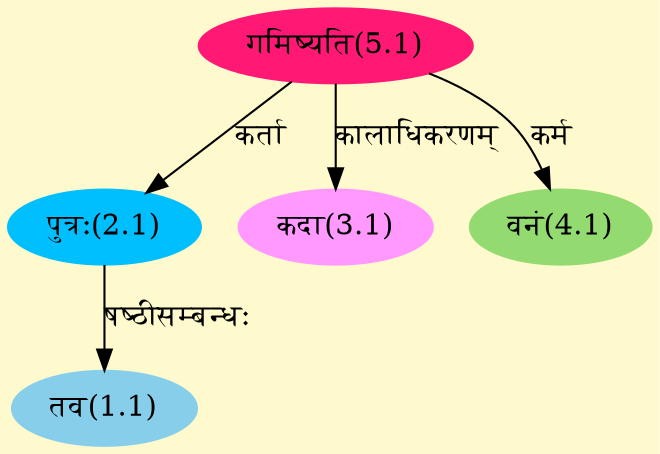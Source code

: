 digraph G{
rankdir=BT;
 compound=true;
 bgcolor="lemonchiffon1";
Node1_1 [style=filled, color="#87CEEB" label = "तव(1.1)"]
Node2_1 [style=filled, color="#00BFFF" label = "पुत्रः(2.1)"]
Node5_1 [style=filled, color="#FF1975" label = "गमिष्यति(5.1)"]
Node3_1 [style=filled, color="#FF99FF" label = "कदा(3.1)"]
Node4_1 [style=filled, color="#93DB70" label = "वनं(4.1)"]
/* Start of Relations section */

Node1_1 -> Node2_1 [  label="षष्ठीसम्बन्धः"  dir="back" ]
Node2_1 -> Node5_1 [  label="कर्ता"  dir="back" ]
Node3_1 -> Node5_1 [  label="कालाधिकरणम्"  dir="back" ]
Node4_1 -> Node5_1 [  label="कर्म"  dir="back" ]
}
